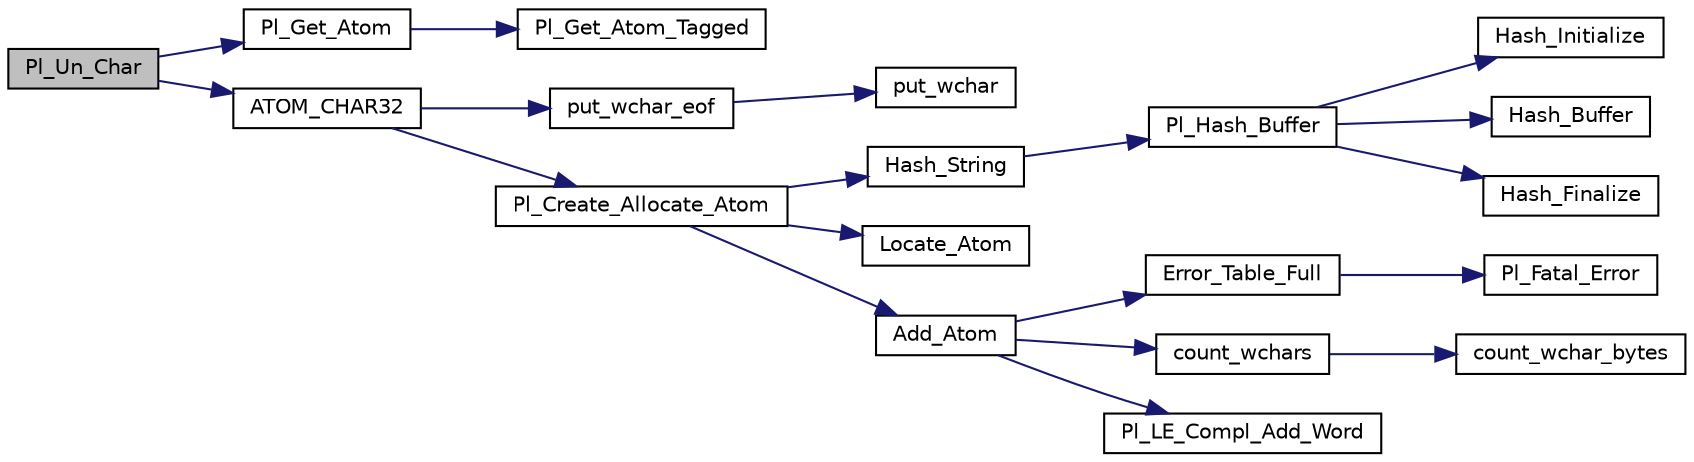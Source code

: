 digraph "Pl_Un_Char"
{
  edge [fontname="Helvetica",fontsize="10",labelfontname="Helvetica",labelfontsize="10"];
  node [fontname="Helvetica",fontsize="10",shape=record];
  rankdir="LR";
  Node1 [label="Pl_Un_Char",height=0.2,width=0.4,color="black", fillcolor="grey75", style="filled", fontcolor="black"];
  Node1 -> Node2 [color="midnightblue",fontsize="10",style="solid",fontname="Helvetica"];
  Node2 [label="Pl_Get_Atom",height=0.2,width=0.4,color="black", fillcolor="white", style="filled",URL="$wam__inst_8c.html#a78229c8d23053191e0fee7952757f9c7"];
  Node2 -> Node3 [color="midnightblue",fontsize="10",style="solid",fontname="Helvetica"];
  Node3 [label="Pl_Get_Atom_Tagged",height=0.2,width=0.4,color="black", fillcolor="white", style="filled",URL="$wam__inst_8c.html#a89d8aba44029f2a5f548a2ae5f6eb574"];
  Node1 -> Node4 [color="midnightblue",fontsize="10",style="solid",fontname="Helvetica"];
  Node4 [label="ATOM_CHAR32",height=0.2,width=0.4,color="black", fillcolor="white", style="filled",URL="$atom_8c.html#ae3755451560fb2286cda72948613200f"];
  Node4 -> Node5 [color="midnightblue",fontsize="10",style="solid",fontname="Helvetica"];
  Node5 [label="put_wchar_eof",height=0.2,width=0.4,color="black", fillcolor="white", style="filled",URL="$pl__wchar_8c.html#a0e3acef785ce9c91e56ba566193d4cee"];
  Node5 -> Node6 [color="midnightblue",fontsize="10",style="solid",fontname="Helvetica"];
  Node6 [label="put_wchar",height=0.2,width=0.4,color="black", fillcolor="white", style="filled",URL="$pl__wchar_8c.html#a31bcb7c7ad4174170702cb4399feb8e3"];
  Node4 -> Node7 [color="midnightblue",fontsize="10",style="solid",fontname="Helvetica"];
  Node7 [label="Pl_Create_Allocate_Atom",height=0.2,width=0.4,color="black", fillcolor="white", style="filled",URL="$atom_8c.html#a76a3983dda97458000ed903b9bc94f6c"];
  Node7 -> Node8 [color="midnightblue",fontsize="10",style="solid",fontname="Helvetica"];
  Node8 [label="Hash_String",height=0.2,width=0.4,color="black", fillcolor="white", style="filled",URL="$atom_8c.html#a9ed09c0173fe0a0e6d0f90ec363687fe"];
  Node8 -> Node9 [color="midnightblue",fontsize="10",style="solid",fontname="Helvetica"];
  Node9 [label="Pl_Hash_Buffer",height=0.2,width=0.4,color="black", fillcolor="white", style="filled",URL="$hash__fct_8c.html#a59393adcfbeeda198a890af25f29cf7c"];
  Node9 -> Node10 [color="midnightblue",fontsize="10",style="solid",fontname="Helvetica"];
  Node10 [label="Hash_Initialize",height=0.2,width=0.4,color="black", fillcolor="white", style="filled",URL="$hash__fct_8c.html#abe414d7525a1bb4fcb8e4fd757498cb9"];
  Node9 -> Node11 [color="midnightblue",fontsize="10",style="solid",fontname="Helvetica"];
  Node11 [label="Hash_Buffer",height=0.2,width=0.4,color="black", fillcolor="white", style="filled",URL="$hash__fct_8c.html#a8b1af6cc6089ce3e2e3dc0a8a0d55e90"];
  Node9 -> Node12 [color="midnightblue",fontsize="10",style="solid",fontname="Helvetica"];
  Node12 [label="Hash_Finalize",height=0.2,width=0.4,color="black", fillcolor="white", style="filled",URL="$hash__fct_8c.html#aa33bb265b03bb03aa455241e374409f7"];
  Node7 -> Node13 [color="midnightblue",fontsize="10",style="solid",fontname="Helvetica"];
  Node13 [label="Locate_Atom",height=0.2,width=0.4,color="black", fillcolor="white", style="filled",URL="$atom_8c.html#ad4222685eae3cdb0315df48a8a7e89fc"];
  Node7 -> Node14 [color="midnightblue",fontsize="10",style="solid",fontname="Helvetica"];
  Node14 [label="Add_Atom",height=0.2,width=0.4,color="black", fillcolor="white", style="filled",URL="$atom_8c.html#abe628ad301508c0ed926cfb4bc791818"];
  Node14 -> Node15 [color="midnightblue",fontsize="10",style="solid",fontname="Helvetica"];
  Node15 [label="Error_Table_Full",height=0.2,width=0.4,color="black", fillcolor="white", style="filled",URL="$atom_8c.html#a37c733b7022eab8b9b95f0182591ee15"];
  Node15 -> Node16 [color="midnightblue",fontsize="10",style="solid",fontname="Helvetica"];
  Node16 [label="Pl_Fatal_Error",height=0.2,width=0.4,color="black", fillcolor="white", style="filled",URL="$misc_8c.html#a190fea7904d7245d4fdc5e9404a07907"];
  Node14 -> Node17 [color="midnightblue",fontsize="10",style="solid",fontname="Helvetica"];
  Node17 [label="count_wchars",height=0.2,width=0.4,color="black", fillcolor="white", style="filled",URL="$pl__wchar_8c.html#a55a0d7269a65645bbd4c978385b0c7a3"];
  Node17 -> Node18 [color="midnightblue",fontsize="10",style="solid",fontname="Helvetica"];
  Node18 [label="count_wchar_bytes",height=0.2,width=0.4,color="black", fillcolor="white", style="filled",URL="$pl__wchar_8c.html#afa9feb443cef2f8da40dd45a8c0e273d"];
  Node14 -> Node19 [color="midnightblue",fontsize="10",style="solid",fontname="Helvetica"];
  Node19 [label="Pl_LE_Compl_Add_Word",height=0.2,width=0.4,color="black", fillcolor="white", style="filled",URL="$linedit_8c.html#ab2a8db946ffd8187b5216ff4ac8cbe7c"];
}
